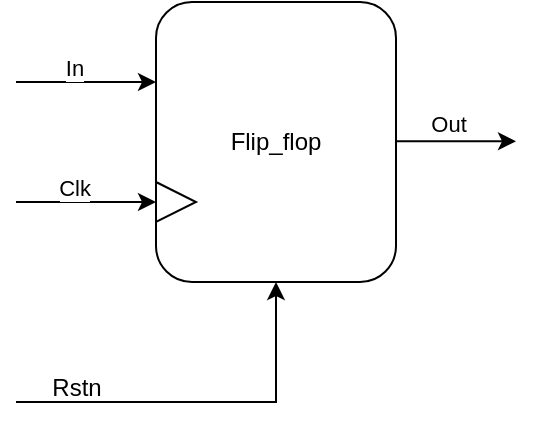 <mxfile version="24.7.7">
  <diagram name="Page-1" id="b8E182peJ3MSCpdeyeZe">
    <mxGraphModel dx="1196" dy="790" grid="1" gridSize="10" guides="1" tooltips="1" connect="1" arrows="1" fold="1" page="1" pageScale="1" pageWidth="850" pageHeight="1100" math="0" shadow="0">
      <root>
        <mxCell id="0" />
        <mxCell id="1" parent="0" />
        <mxCell id="lwuQL8BFeVN2L0Fn4tVh-1" style="edgeStyle=orthogonalEdgeStyle;rounded=0;orthogonalLoop=1;jettySize=auto;html=1;exitX=1;exitY=0.5;exitDx=0;exitDy=0;" parent="1" edge="1">
          <mxGeometry relative="1" as="geometry">
            <mxPoint x="460" y="219.64" as="targetPoint" />
            <mxPoint x="400" y="219.64" as="sourcePoint" />
          </mxGeometry>
        </mxCell>
        <mxCell id="lwuQL8BFeVN2L0Fn4tVh-2" value="Out" style="edgeLabel;html=1;align=center;verticalAlign=middle;resizable=0;points=[];" parent="lwuQL8BFeVN2L0Fn4tVh-1" vertex="1" connectable="0">
          <mxGeometry x="-0.152" y="9" relative="1" as="geometry">
            <mxPoint as="offset" />
          </mxGeometry>
        </mxCell>
        <mxCell id="lwuQL8BFeVN2L0Fn4tVh-3" value="Flip_flop" style="rounded=1;whiteSpace=wrap;html=1;" parent="1" vertex="1">
          <mxGeometry x="280" y="150" width="120" height="140" as="geometry" />
        </mxCell>
        <mxCell id="lwuQL8BFeVN2L0Fn4tVh-11" value="" style="endArrow=classic;html=1;rounded=0;" parent="1" edge="1">
          <mxGeometry width="50" height="50" relative="1" as="geometry">
            <mxPoint x="210" y="250" as="sourcePoint" />
            <mxPoint x="280" y="250" as="targetPoint" />
          </mxGeometry>
        </mxCell>
        <mxCell id="lwuQL8BFeVN2L0Fn4tVh-12" value="Clk" style="edgeLabel;html=1;align=center;verticalAlign=middle;resizable=0;points=[];" parent="lwuQL8BFeVN2L0Fn4tVh-11" vertex="1" connectable="0">
          <mxGeometry x="-0.181" y="7" relative="1" as="geometry">
            <mxPoint as="offset" />
          </mxGeometry>
        </mxCell>
        <mxCell id="ojcKFUnHTkqtQyUN_cQc-6" value="" style="endArrow=classic;html=1;rounded=0;" parent="1" edge="1">
          <mxGeometry width="50" height="50" relative="1" as="geometry">
            <mxPoint x="210" y="190" as="sourcePoint" />
            <mxPoint x="280" y="190" as="targetPoint" />
          </mxGeometry>
        </mxCell>
        <mxCell id="ojcKFUnHTkqtQyUN_cQc-7" value="In" style="edgeLabel;html=1;align=center;verticalAlign=middle;resizable=0;points=[];" parent="ojcKFUnHTkqtQyUN_cQc-6" vertex="1" connectable="0">
          <mxGeometry x="-0.181" y="7" relative="1" as="geometry">
            <mxPoint as="offset" />
          </mxGeometry>
        </mxCell>
        <mxCell id="FUf5TZPx3JE2WuGn679c-1" value="" style="triangle;whiteSpace=wrap;html=1;" vertex="1" parent="1">
          <mxGeometry x="280" y="240" width="20" height="20" as="geometry" />
        </mxCell>
        <mxCell id="FUf5TZPx3JE2WuGn679c-2" value="" style="endArrow=classic;html=1;rounded=0;entryX=0.5;entryY=1;entryDx=0;entryDy=0;" edge="1" parent="1" target="lwuQL8BFeVN2L0Fn4tVh-3">
          <mxGeometry width="50" height="50" relative="1" as="geometry">
            <mxPoint x="210" y="350" as="sourcePoint" />
            <mxPoint x="450" y="430" as="targetPoint" />
            <Array as="points">
              <mxPoint x="340" y="350" />
            </Array>
          </mxGeometry>
        </mxCell>
        <mxCell id="FUf5TZPx3JE2WuGn679c-3" value="Rstn" style="text;html=1;align=center;verticalAlign=middle;resizable=0;points=[];autosize=1;strokeColor=none;fillColor=none;" vertex="1" parent="1">
          <mxGeometry x="215" y="328" width="50" height="30" as="geometry" />
        </mxCell>
      </root>
    </mxGraphModel>
  </diagram>
</mxfile>

